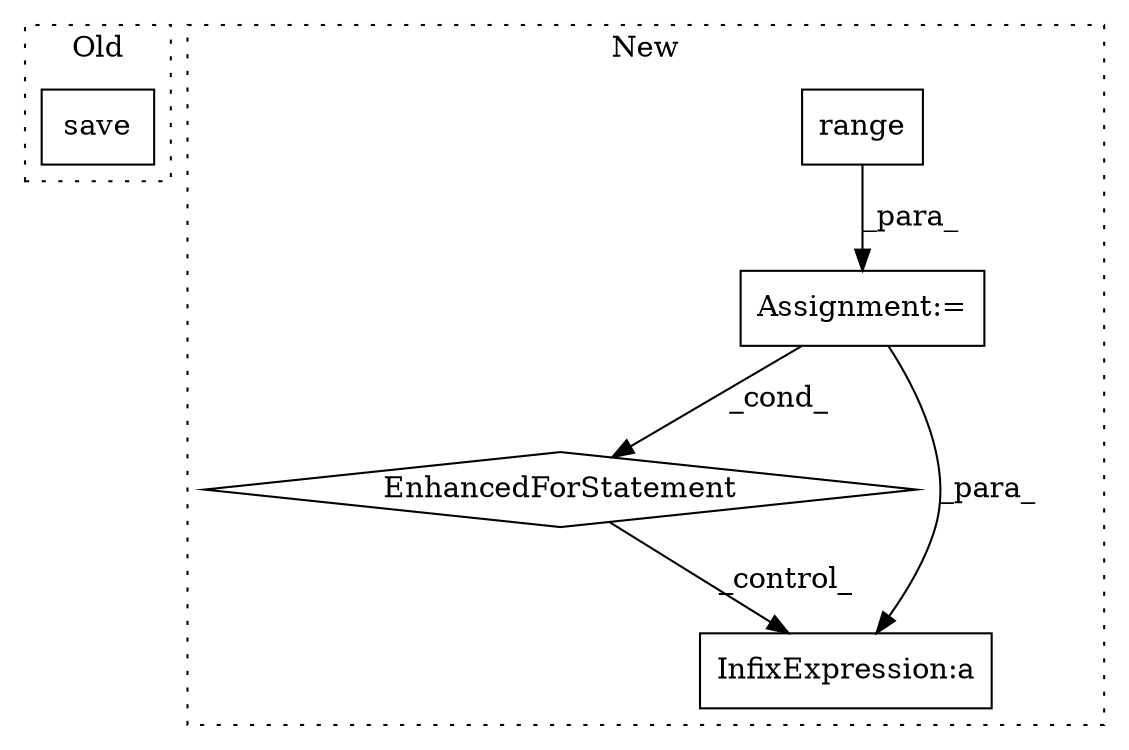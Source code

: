 digraph G {
subgraph cluster0 {
1 [label="save" a="32" s="2154,2171" l="5,1" shape="box"];
label = "Old";
style="dotted";
}
subgraph cluster1 {
2 [label="range" a="32" s="2092,2099" l="6,1" shape="box"];
3 [label="EnhancedForStatement" a="70" s="2031,2100" l="53,2" shape="diamond"];
4 [label="Assignment:=" a="7" s="2031,2100" l="53,2" shape="box"];
5 [label="InfixExpression:a" a="27" s="2397" l="14" shape="box"];
label = "New";
style="dotted";
}
2 -> 4 [label="_para_"];
3 -> 5 [label="_control_"];
4 -> 3 [label="_cond_"];
4 -> 5 [label="_para_"];
}